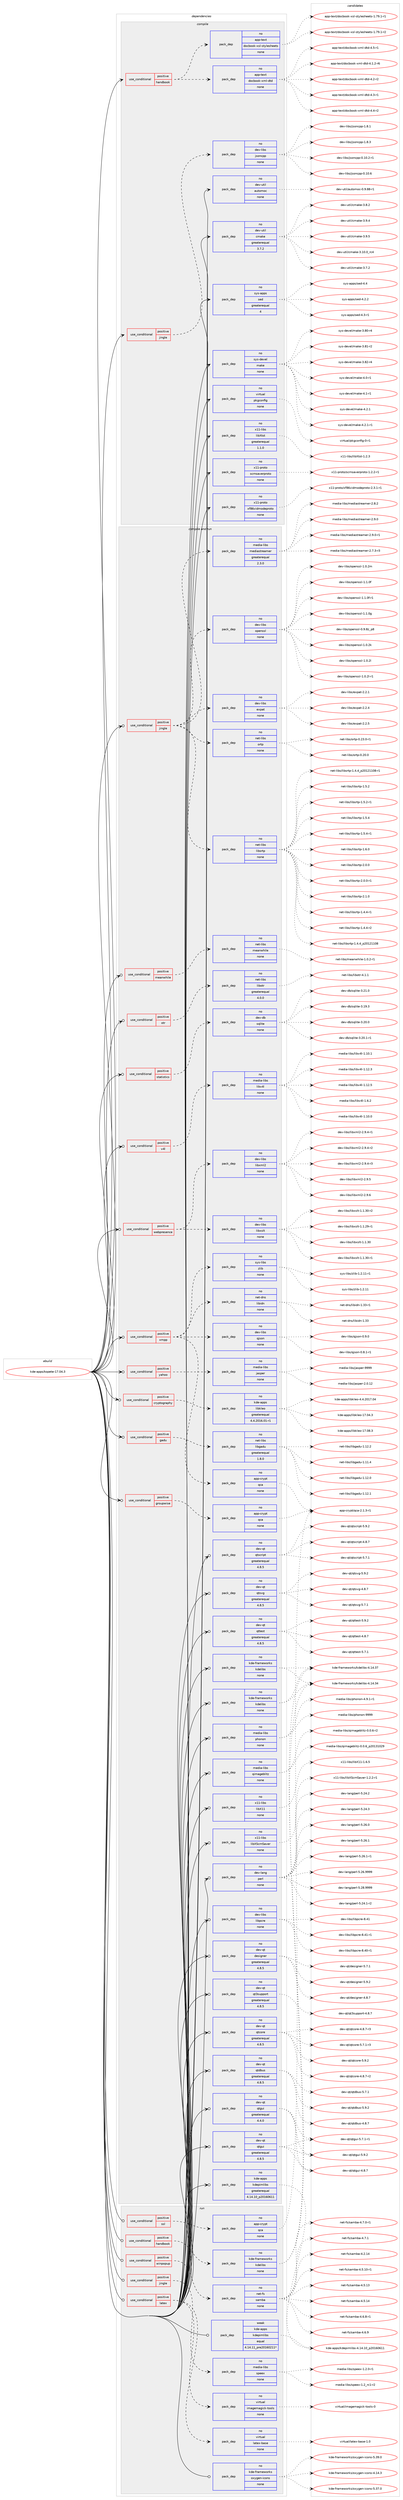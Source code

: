 digraph prolog {

# *************
# Graph options
# *************

newrank=true;
concentrate=true;
compound=true;
graph [rankdir=LR,fontname=Helvetica,fontsize=10,ranksep=1.5];#, ranksep=2.5, nodesep=0.2];
edge  [arrowhead=vee];
node  [fontname=Helvetica,fontsize=10];

# **********
# The ebuild
# **********

subgraph cluster_leftcol {
color=gray;
rank=same;
label=<<i>ebuild</i>>;
id [label="kde-apps/kopete-17.04.3", color=red, width=4, href="../kde-apps/kopete-17.04.3.svg"];
}

# ****************
# The dependencies
# ****************

subgraph cluster_midcol {
color=gray;
label=<<i>dependencies</i>>;
subgraph cluster_compile {
fillcolor="#eeeeee";
style=filled;
label=<<i>compile</i>>;
subgraph cond83022 {
dependency323341 [label=<<TABLE BORDER="0" CELLBORDER="1" CELLSPACING="0" CELLPADDING="4"><TR><TD ROWSPAN="3" CELLPADDING="10">use_conditional</TD></TR><TR><TD>positive</TD></TR><TR><TD>handbook</TD></TR></TABLE>>, shape=none, color=red];
subgraph pack235325 {
dependency323342 [label=<<TABLE BORDER="0" CELLBORDER="1" CELLSPACING="0" CELLPADDING="4" WIDTH="220"><TR><TD ROWSPAN="6" CELLPADDING="30">pack_dep</TD></TR><TR><TD WIDTH="110">no</TD></TR><TR><TD>app-text</TD></TR><TR><TD>docbook-xml-dtd</TD></TR><TR><TD>none</TD></TR><TR><TD></TD></TR></TABLE>>, shape=none, color=blue];
}
dependency323341:e -> dependency323342:w [weight=20,style="dashed",arrowhead="vee"];
subgraph pack235326 {
dependency323343 [label=<<TABLE BORDER="0" CELLBORDER="1" CELLSPACING="0" CELLPADDING="4" WIDTH="220"><TR><TD ROWSPAN="6" CELLPADDING="30">pack_dep</TD></TR><TR><TD WIDTH="110">no</TD></TR><TR><TD>app-text</TD></TR><TR><TD>docbook-xsl-stylesheets</TD></TR><TR><TD>none</TD></TR><TR><TD></TD></TR></TABLE>>, shape=none, color=blue];
}
dependency323341:e -> dependency323343:w [weight=20,style="dashed",arrowhead="vee"];
}
id:e -> dependency323341:w [weight=20,style="solid",arrowhead="vee"];
subgraph cond83023 {
dependency323344 [label=<<TABLE BORDER="0" CELLBORDER="1" CELLSPACING="0" CELLPADDING="4"><TR><TD ROWSPAN="3" CELLPADDING="10">use_conditional</TD></TR><TR><TD>positive</TD></TR><TR><TD>jingle</TD></TR></TABLE>>, shape=none, color=red];
subgraph pack235327 {
dependency323345 [label=<<TABLE BORDER="0" CELLBORDER="1" CELLSPACING="0" CELLPADDING="4" WIDTH="220"><TR><TD ROWSPAN="6" CELLPADDING="30">pack_dep</TD></TR><TR><TD WIDTH="110">no</TD></TR><TR><TD>dev-libs</TD></TR><TR><TD>jsoncpp</TD></TR><TR><TD>none</TD></TR><TR><TD></TD></TR></TABLE>>, shape=none, color=blue];
}
dependency323344:e -> dependency323345:w [weight=20,style="dashed",arrowhead="vee"];
}
id:e -> dependency323344:w [weight=20,style="solid",arrowhead="vee"];
subgraph pack235328 {
dependency323346 [label=<<TABLE BORDER="0" CELLBORDER="1" CELLSPACING="0" CELLPADDING="4" WIDTH="220"><TR><TD ROWSPAN="6" CELLPADDING="30">pack_dep</TD></TR><TR><TD WIDTH="110">no</TD></TR><TR><TD>dev-util</TD></TR><TR><TD>automoc</TD></TR><TR><TD>none</TD></TR><TR><TD></TD></TR></TABLE>>, shape=none, color=blue];
}
id:e -> dependency323346:w [weight=20,style="solid",arrowhead="vee"];
subgraph pack235329 {
dependency323347 [label=<<TABLE BORDER="0" CELLBORDER="1" CELLSPACING="0" CELLPADDING="4" WIDTH="220"><TR><TD ROWSPAN="6" CELLPADDING="30">pack_dep</TD></TR><TR><TD WIDTH="110">no</TD></TR><TR><TD>dev-util</TD></TR><TR><TD>cmake</TD></TR><TR><TD>greaterequal</TD></TR><TR><TD>3.7.2</TD></TR></TABLE>>, shape=none, color=blue];
}
id:e -> dependency323347:w [weight=20,style="solid",arrowhead="vee"];
subgraph pack235330 {
dependency323348 [label=<<TABLE BORDER="0" CELLBORDER="1" CELLSPACING="0" CELLPADDING="4" WIDTH="220"><TR><TD ROWSPAN="6" CELLPADDING="30">pack_dep</TD></TR><TR><TD WIDTH="110">no</TD></TR><TR><TD>sys-apps</TD></TR><TR><TD>sed</TD></TR><TR><TD>greaterequal</TD></TR><TR><TD>4</TD></TR></TABLE>>, shape=none, color=blue];
}
id:e -> dependency323348:w [weight=20,style="solid",arrowhead="vee"];
subgraph pack235331 {
dependency323349 [label=<<TABLE BORDER="0" CELLBORDER="1" CELLSPACING="0" CELLPADDING="4" WIDTH="220"><TR><TD ROWSPAN="6" CELLPADDING="30">pack_dep</TD></TR><TR><TD WIDTH="110">no</TD></TR><TR><TD>sys-devel</TD></TR><TR><TD>make</TD></TR><TR><TD>none</TD></TR><TR><TD></TD></TR></TABLE>>, shape=none, color=blue];
}
id:e -> dependency323349:w [weight=20,style="solid",arrowhead="vee"];
subgraph pack235332 {
dependency323350 [label=<<TABLE BORDER="0" CELLBORDER="1" CELLSPACING="0" CELLPADDING="4" WIDTH="220"><TR><TD ROWSPAN="6" CELLPADDING="30">pack_dep</TD></TR><TR><TD WIDTH="110">no</TD></TR><TR><TD>virtual</TD></TR><TR><TD>pkgconfig</TD></TR><TR><TD>none</TD></TR><TR><TD></TD></TR></TABLE>>, shape=none, color=blue];
}
id:e -> dependency323350:w [weight=20,style="solid",arrowhead="vee"];
subgraph pack235333 {
dependency323351 [label=<<TABLE BORDER="0" CELLBORDER="1" CELLSPACING="0" CELLPADDING="4" WIDTH="220"><TR><TD ROWSPAN="6" CELLPADDING="30">pack_dep</TD></TR><TR><TD WIDTH="110">no</TD></TR><TR><TD>x11-libs</TD></TR><TR><TD>libXtst</TD></TR><TR><TD>greaterequal</TD></TR><TR><TD>1.1.0</TD></TR></TABLE>>, shape=none, color=blue];
}
id:e -> dependency323351:w [weight=20,style="solid",arrowhead="vee"];
subgraph pack235334 {
dependency323352 [label=<<TABLE BORDER="0" CELLBORDER="1" CELLSPACING="0" CELLPADDING="4" WIDTH="220"><TR><TD ROWSPAN="6" CELLPADDING="30">pack_dep</TD></TR><TR><TD WIDTH="110">no</TD></TR><TR><TD>x11-proto</TD></TR><TR><TD>scrnsaverproto</TD></TR><TR><TD>none</TD></TR><TR><TD></TD></TR></TABLE>>, shape=none, color=blue];
}
id:e -> dependency323352:w [weight=20,style="solid",arrowhead="vee"];
subgraph pack235335 {
dependency323353 [label=<<TABLE BORDER="0" CELLBORDER="1" CELLSPACING="0" CELLPADDING="4" WIDTH="220"><TR><TD ROWSPAN="6" CELLPADDING="30">pack_dep</TD></TR><TR><TD WIDTH="110">no</TD></TR><TR><TD>x11-proto</TD></TR><TR><TD>xf86vidmodeproto</TD></TR><TR><TD>none</TD></TR><TR><TD></TD></TR></TABLE>>, shape=none, color=blue];
}
id:e -> dependency323353:w [weight=20,style="solid",arrowhead="vee"];
}
subgraph cluster_compileandrun {
fillcolor="#eeeeee";
style=filled;
label=<<i>compile and run</i>>;
subgraph cond83024 {
dependency323354 [label=<<TABLE BORDER="0" CELLBORDER="1" CELLSPACING="0" CELLPADDING="4"><TR><TD ROWSPAN="3" CELLPADDING="10">use_conditional</TD></TR><TR><TD>positive</TD></TR><TR><TD>cryptography</TD></TR></TABLE>>, shape=none, color=red];
subgraph pack235336 {
dependency323355 [label=<<TABLE BORDER="0" CELLBORDER="1" CELLSPACING="0" CELLPADDING="4" WIDTH="220"><TR><TD ROWSPAN="6" CELLPADDING="30">pack_dep</TD></TR><TR><TD WIDTH="110">no</TD></TR><TR><TD>kde-apps</TD></TR><TR><TD>libkleo</TD></TR><TR><TD>greaterequal</TD></TR><TR><TD>4.4.2016.01-r1</TD></TR></TABLE>>, shape=none, color=blue];
}
dependency323354:e -> dependency323355:w [weight=20,style="dashed",arrowhead="vee"];
}
id:e -> dependency323354:w [weight=20,style="solid",arrowhead="odotvee"];
subgraph cond83025 {
dependency323356 [label=<<TABLE BORDER="0" CELLBORDER="1" CELLSPACING="0" CELLPADDING="4"><TR><TD ROWSPAN="3" CELLPADDING="10">use_conditional</TD></TR><TR><TD>positive</TD></TR><TR><TD>gadu</TD></TR></TABLE>>, shape=none, color=red];
subgraph pack235337 {
dependency323357 [label=<<TABLE BORDER="0" CELLBORDER="1" CELLSPACING="0" CELLPADDING="4" WIDTH="220"><TR><TD ROWSPAN="6" CELLPADDING="30">pack_dep</TD></TR><TR><TD WIDTH="110">no</TD></TR><TR><TD>net-libs</TD></TR><TR><TD>libgadu</TD></TR><TR><TD>greaterequal</TD></TR><TR><TD>1.8.0</TD></TR></TABLE>>, shape=none, color=blue];
}
dependency323356:e -> dependency323357:w [weight=20,style="dashed",arrowhead="vee"];
}
id:e -> dependency323356:w [weight=20,style="solid",arrowhead="odotvee"];
subgraph cond83026 {
dependency323358 [label=<<TABLE BORDER="0" CELLBORDER="1" CELLSPACING="0" CELLPADDING="4"><TR><TD ROWSPAN="3" CELLPADDING="10">use_conditional</TD></TR><TR><TD>positive</TD></TR><TR><TD>groupwise</TD></TR></TABLE>>, shape=none, color=red];
subgraph pack235338 {
dependency323359 [label=<<TABLE BORDER="0" CELLBORDER="1" CELLSPACING="0" CELLPADDING="4" WIDTH="220"><TR><TD ROWSPAN="6" CELLPADDING="30">pack_dep</TD></TR><TR><TD WIDTH="110">no</TD></TR><TR><TD>app-crypt</TD></TR><TR><TD>qca</TD></TR><TR><TD>none</TD></TR><TR><TD></TD></TR></TABLE>>, shape=none, color=blue];
}
dependency323358:e -> dependency323359:w [weight=20,style="dashed",arrowhead="vee"];
}
id:e -> dependency323358:w [weight=20,style="solid",arrowhead="odotvee"];
subgraph cond83027 {
dependency323360 [label=<<TABLE BORDER="0" CELLBORDER="1" CELLSPACING="0" CELLPADDING="4"><TR><TD ROWSPAN="3" CELLPADDING="10">use_conditional</TD></TR><TR><TD>positive</TD></TR><TR><TD>jingle</TD></TR></TABLE>>, shape=none, color=red];
subgraph pack235339 {
dependency323361 [label=<<TABLE BORDER="0" CELLBORDER="1" CELLSPACING="0" CELLPADDING="4" WIDTH="220"><TR><TD ROWSPAN="6" CELLPADDING="30">pack_dep</TD></TR><TR><TD WIDTH="110">no</TD></TR><TR><TD>dev-libs</TD></TR><TR><TD>expat</TD></TR><TR><TD>none</TD></TR><TR><TD></TD></TR></TABLE>>, shape=none, color=blue];
}
dependency323360:e -> dependency323361:w [weight=20,style="dashed",arrowhead="vee"];
subgraph pack235340 {
dependency323362 [label=<<TABLE BORDER="0" CELLBORDER="1" CELLSPACING="0" CELLPADDING="4" WIDTH="220"><TR><TD ROWSPAN="6" CELLPADDING="30">pack_dep</TD></TR><TR><TD WIDTH="110">no</TD></TR><TR><TD>dev-libs</TD></TR><TR><TD>openssl</TD></TR><TR><TD>none</TD></TR><TR><TD></TD></TR></TABLE>>, shape=none, color=blue];
}
dependency323360:e -> dependency323362:w [weight=20,style="dashed",arrowhead="vee"];
subgraph pack235341 {
dependency323363 [label=<<TABLE BORDER="0" CELLBORDER="1" CELLSPACING="0" CELLPADDING="4" WIDTH="220"><TR><TD ROWSPAN="6" CELLPADDING="30">pack_dep</TD></TR><TR><TD WIDTH="110">no</TD></TR><TR><TD>media-libs</TD></TR><TR><TD>mediastreamer</TD></TR><TR><TD>greaterequal</TD></TR><TR><TD>2.3.0</TD></TR></TABLE>>, shape=none, color=blue];
}
dependency323360:e -> dependency323363:w [weight=20,style="dashed",arrowhead="vee"];
subgraph pack235342 {
dependency323364 [label=<<TABLE BORDER="0" CELLBORDER="1" CELLSPACING="0" CELLPADDING="4" WIDTH="220"><TR><TD ROWSPAN="6" CELLPADDING="30">pack_dep</TD></TR><TR><TD WIDTH="110">no</TD></TR><TR><TD>net-libs</TD></TR><TR><TD>libsrtp</TD></TR><TR><TD>none</TD></TR><TR><TD></TD></TR></TABLE>>, shape=none, color=blue];
}
dependency323360:e -> dependency323364:w [weight=20,style="dashed",arrowhead="vee"];
subgraph pack235343 {
dependency323365 [label=<<TABLE BORDER="0" CELLBORDER="1" CELLSPACING="0" CELLPADDING="4" WIDTH="220"><TR><TD ROWSPAN="6" CELLPADDING="30">pack_dep</TD></TR><TR><TD WIDTH="110">no</TD></TR><TR><TD>net-libs</TD></TR><TR><TD>ortp</TD></TR><TR><TD>none</TD></TR><TR><TD></TD></TR></TABLE>>, shape=none, color=blue];
}
dependency323360:e -> dependency323365:w [weight=20,style="dashed",arrowhead="vee"];
}
id:e -> dependency323360:w [weight=20,style="solid",arrowhead="odotvee"];
subgraph cond83028 {
dependency323366 [label=<<TABLE BORDER="0" CELLBORDER="1" CELLSPACING="0" CELLPADDING="4"><TR><TD ROWSPAN="3" CELLPADDING="10">use_conditional</TD></TR><TR><TD>positive</TD></TR><TR><TD>meanwhile</TD></TR></TABLE>>, shape=none, color=red];
subgraph pack235344 {
dependency323367 [label=<<TABLE BORDER="0" CELLBORDER="1" CELLSPACING="0" CELLPADDING="4" WIDTH="220"><TR><TD ROWSPAN="6" CELLPADDING="30">pack_dep</TD></TR><TR><TD WIDTH="110">no</TD></TR><TR><TD>net-libs</TD></TR><TR><TD>meanwhile</TD></TR><TR><TD>none</TD></TR><TR><TD></TD></TR></TABLE>>, shape=none, color=blue];
}
dependency323366:e -> dependency323367:w [weight=20,style="dashed",arrowhead="vee"];
}
id:e -> dependency323366:w [weight=20,style="solid",arrowhead="odotvee"];
subgraph cond83029 {
dependency323368 [label=<<TABLE BORDER="0" CELLBORDER="1" CELLSPACING="0" CELLPADDING="4"><TR><TD ROWSPAN="3" CELLPADDING="10">use_conditional</TD></TR><TR><TD>positive</TD></TR><TR><TD>otr</TD></TR></TABLE>>, shape=none, color=red];
subgraph pack235345 {
dependency323369 [label=<<TABLE BORDER="0" CELLBORDER="1" CELLSPACING="0" CELLPADDING="4" WIDTH="220"><TR><TD ROWSPAN="6" CELLPADDING="30">pack_dep</TD></TR><TR><TD WIDTH="110">no</TD></TR><TR><TD>net-libs</TD></TR><TR><TD>libotr</TD></TR><TR><TD>greaterequal</TD></TR><TR><TD>4.0.0</TD></TR></TABLE>>, shape=none, color=blue];
}
dependency323368:e -> dependency323369:w [weight=20,style="dashed",arrowhead="vee"];
}
id:e -> dependency323368:w [weight=20,style="solid",arrowhead="odotvee"];
subgraph cond83030 {
dependency323370 [label=<<TABLE BORDER="0" CELLBORDER="1" CELLSPACING="0" CELLPADDING="4"><TR><TD ROWSPAN="3" CELLPADDING="10">use_conditional</TD></TR><TR><TD>positive</TD></TR><TR><TD>statistics</TD></TR></TABLE>>, shape=none, color=red];
subgraph pack235346 {
dependency323371 [label=<<TABLE BORDER="0" CELLBORDER="1" CELLSPACING="0" CELLPADDING="4" WIDTH="220"><TR><TD ROWSPAN="6" CELLPADDING="30">pack_dep</TD></TR><TR><TD WIDTH="110">no</TD></TR><TR><TD>dev-db</TD></TR><TR><TD>sqlite</TD></TR><TR><TD>none</TD></TR><TR><TD></TD></TR></TABLE>>, shape=none, color=blue];
}
dependency323370:e -> dependency323371:w [weight=20,style="dashed",arrowhead="vee"];
}
id:e -> dependency323370:w [weight=20,style="solid",arrowhead="odotvee"];
subgraph cond83031 {
dependency323372 [label=<<TABLE BORDER="0" CELLBORDER="1" CELLSPACING="0" CELLPADDING="4"><TR><TD ROWSPAN="3" CELLPADDING="10">use_conditional</TD></TR><TR><TD>positive</TD></TR><TR><TD>v4l</TD></TR></TABLE>>, shape=none, color=red];
subgraph pack235347 {
dependency323373 [label=<<TABLE BORDER="0" CELLBORDER="1" CELLSPACING="0" CELLPADDING="4" WIDTH="220"><TR><TD ROWSPAN="6" CELLPADDING="30">pack_dep</TD></TR><TR><TD WIDTH="110">no</TD></TR><TR><TD>media-libs</TD></TR><TR><TD>libv4l</TD></TR><TR><TD>none</TD></TR><TR><TD></TD></TR></TABLE>>, shape=none, color=blue];
}
dependency323372:e -> dependency323373:w [weight=20,style="dashed",arrowhead="vee"];
}
id:e -> dependency323372:w [weight=20,style="solid",arrowhead="odotvee"];
subgraph cond83032 {
dependency323374 [label=<<TABLE BORDER="0" CELLBORDER="1" CELLSPACING="0" CELLPADDING="4"><TR><TD ROWSPAN="3" CELLPADDING="10">use_conditional</TD></TR><TR><TD>positive</TD></TR><TR><TD>webpresence</TD></TR></TABLE>>, shape=none, color=red];
subgraph pack235348 {
dependency323375 [label=<<TABLE BORDER="0" CELLBORDER="1" CELLSPACING="0" CELLPADDING="4" WIDTH="220"><TR><TD ROWSPAN="6" CELLPADDING="30">pack_dep</TD></TR><TR><TD WIDTH="110">no</TD></TR><TR><TD>dev-libs</TD></TR><TR><TD>libxml2</TD></TR><TR><TD>none</TD></TR><TR><TD></TD></TR></TABLE>>, shape=none, color=blue];
}
dependency323374:e -> dependency323375:w [weight=20,style="dashed",arrowhead="vee"];
subgraph pack235349 {
dependency323376 [label=<<TABLE BORDER="0" CELLBORDER="1" CELLSPACING="0" CELLPADDING="4" WIDTH="220"><TR><TD ROWSPAN="6" CELLPADDING="30">pack_dep</TD></TR><TR><TD WIDTH="110">no</TD></TR><TR><TD>dev-libs</TD></TR><TR><TD>libxslt</TD></TR><TR><TD>none</TD></TR><TR><TD></TD></TR></TABLE>>, shape=none, color=blue];
}
dependency323374:e -> dependency323376:w [weight=20,style="dashed",arrowhead="vee"];
}
id:e -> dependency323374:w [weight=20,style="solid",arrowhead="odotvee"];
subgraph cond83033 {
dependency323377 [label=<<TABLE BORDER="0" CELLBORDER="1" CELLSPACING="0" CELLPADDING="4"><TR><TD ROWSPAN="3" CELLPADDING="10">use_conditional</TD></TR><TR><TD>positive</TD></TR><TR><TD>xmpp</TD></TR></TABLE>>, shape=none, color=red];
subgraph pack235350 {
dependency323378 [label=<<TABLE BORDER="0" CELLBORDER="1" CELLSPACING="0" CELLPADDING="4" WIDTH="220"><TR><TD ROWSPAN="6" CELLPADDING="30">pack_dep</TD></TR><TR><TD WIDTH="110">no</TD></TR><TR><TD>app-crypt</TD></TR><TR><TD>qca</TD></TR><TR><TD>none</TD></TR><TR><TD></TD></TR></TABLE>>, shape=none, color=blue];
}
dependency323377:e -> dependency323378:w [weight=20,style="dashed",arrowhead="vee"];
subgraph pack235351 {
dependency323379 [label=<<TABLE BORDER="0" CELLBORDER="1" CELLSPACING="0" CELLPADDING="4" WIDTH="220"><TR><TD ROWSPAN="6" CELLPADDING="30">pack_dep</TD></TR><TR><TD WIDTH="110">no</TD></TR><TR><TD>dev-libs</TD></TR><TR><TD>qjson</TD></TR><TR><TD>none</TD></TR><TR><TD></TD></TR></TABLE>>, shape=none, color=blue];
}
dependency323377:e -> dependency323379:w [weight=20,style="dashed",arrowhead="vee"];
subgraph pack235352 {
dependency323380 [label=<<TABLE BORDER="0" CELLBORDER="1" CELLSPACING="0" CELLPADDING="4" WIDTH="220"><TR><TD ROWSPAN="6" CELLPADDING="30">pack_dep</TD></TR><TR><TD WIDTH="110">no</TD></TR><TR><TD>net-dns</TD></TR><TR><TD>libidn</TD></TR><TR><TD>none</TD></TR><TR><TD></TD></TR></TABLE>>, shape=none, color=blue];
}
dependency323377:e -> dependency323380:w [weight=20,style="dashed",arrowhead="vee"];
subgraph pack235353 {
dependency323381 [label=<<TABLE BORDER="0" CELLBORDER="1" CELLSPACING="0" CELLPADDING="4" WIDTH="220"><TR><TD ROWSPAN="6" CELLPADDING="30">pack_dep</TD></TR><TR><TD WIDTH="110">no</TD></TR><TR><TD>sys-libs</TD></TR><TR><TD>zlib</TD></TR><TR><TD>none</TD></TR><TR><TD></TD></TR></TABLE>>, shape=none, color=blue];
}
dependency323377:e -> dependency323381:w [weight=20,style="dashed",arrowhead="vee"];
}
id:e -> dependency323377:w [weight=20,style="solid",arrowhead="odotvee"];
subgraph cond83034 {
dependency323382 [label=<<TABLE BORDER="0" CELLBORDER="1" CELLSPACING="0" CELLPADDING="4"><TR><TD ROWSPAN="3" CELLPADDING="10">use_conditional</TD></TR><TR><TD>positive</TD></TR><TR><TD>yahoo</TD></TR></TABLE>>, shape=none, color=red];
subgraph pack235354 {
dependency323383 [label=<<TABLE BORDER="0" CELLBORDER="1" CELLSPACING="0" CELLPADDING="4" WIDTH="220"><TR><TD ROWSPAN="6" CELLPADDING="30">pack_dep</TD></TR><TR><TD WIDTH="110">no</TD></TR><TR><TD>media-libs</TD></TR><TR><TD>jasper</TD></TR><TR><TD>none</TD></TR><TR><TD></TD></TR></TABLE>>, shape=none, color=blue];
}
dependency323382:e -> dependency323383:w [weight=20,style="dashed",arrowhead="vee"];
}
id:e -> dependency323382:w [weight=20,style="solid",arrowhead="odotvee"];
subgraph pack235355 {
dependency323384 [label=<<TABLE BORDER="0" CELLBORDER="1" CELLSPACING="0" CELLPADDING="4" WIDTH="220"><TR><TD ROWSPAN="6" CELLPADDING="30">pack_dep</TD></TR><TR><TD WIDTH="110">no</TD></TR><TR><TD>dev-lang</TD></TR><TR><TD>perl</TD></TR><TR><TD>none</TD></TR><TR><TD></TD></TR></TABLE>>, shape=none, color=blue];
}
id:e -> dependency323384:w [weight=20,style="solid",arrowhead="odotvee"];
subgraph pack235356 {
dependency323385 [label=<<TABLE BORDER="0" CELLBORDER="1" CELLSPACING="0" CELLPADDING="4" WIDTH="220"><TR><TD ROWSPAN="6" CELLPADDING="30">pack_dep</TD></TR><TR><TD WIDTH="110">no</TD></TR><TR><TD>dev-libs</TD></TR><TR><TD>libpcre</TD></TR><TR><TD>none</TD></TR><TR><TD></TD></TR></TABLE>>, shape=none, color=blue];
}
id:e -> dependency323385:w [weight=20,style="solid",arrowhead="odotvee"];
subgraph pack235357 {
dependency323386 [label=<<TABLE BORDER="0" CELLBORDER="1" CELLSPACING="0" CELLPADDING="4" WIDTH="220"><TR><TD ROWSPAN="6" CELLPADDING="30">pack_dep</TD></TR><TR><TD WIDTH="110">no</TD></TR><TR><TD>dev-qt</TD></TR><TR><TD>designer</TD></TR><TR><TD>greaterequal</TD></TR><TR><TD>4.8.5</TD></TR></TABLE>>, shape=none, color=blue];
}
id:e -> dependency323386:w [weight=20,style="solid",arrowhead="odotvee"];
subgraph pack235358 {
dependency323387 [label=<<TABLE BORDER="0" CELLBORDER="1" CELLSPACING="0" CELLPADDING="4" WIDTH="220"><TR><TD ROWSPAN="6" CELLPADDING="30">pack_dep</TD></TR><TR><TD WIDTH="110">no</TD></TR><TR><TD>dev-qt</TD></TR><TR><TD>qt3support</TD></TR><TR><TD>greaterequal</TD></TR><TR><TD>4.8.5</TD></TR></TABLE>>, shape=none, color=blue];
}
id:e -> dependency323387:w [weight=20,style="solid",arrowhead="odotvee"];
subgraph pack235359 {
dependency323388 [label=<<TABLE BORDER="0" CELLBORDER="1" CELLSPACING="0" CELLPADDING="4" WIDTH="220"><TR><TD ROWSPAN="6" CELLPADDING="30">pack_dep</TD></TR><TR><TD WIDTH="110">no</TD></TR><TR><TD>dev-qt</TD></TR><TR><TD>qtcore</TD></TR><TR><TD>greaterequal</TD></TR><TR><TD>4.8.5</TD></TR></TABLE>>, shape=none, color=blue];
}
id:e -> dependency323388:w [weight=20,style="solid",arrowhead="odotvee"];
subgraph pack235360 {
dependency323389 [label=<<TABLE BORDER="0" CELLBORDER="1" CELLSPACING="0" CELLPADDING="4" WIDTH="220"><TR><TD ROWSPAN="6" CELLPADDING="30">pack_dep</TD></TR><TR><TD WIDTH="110">no</TD></TR><TR><TD>dev-qt</TD></TR><TR><TD>qtdbus</TD></TR><TR><TD>greaterequal</TD></TR><TR><TD>4.8.5</TD></TR></TABLE>>, shape=none, color=blue];
}
id:e -> dependency323389:w [weight=20,style="solid",arrowhead="odotvee"];
subgraph pack235361 {
dependency323390 [label=<<TABLE BORDER="0" CELLBORDER="1" CELLSPACING="0" CELLPADDING="4" WIDTH="220"><TR><TD ROWSPAN="6" CELLPADDING="30">pack_dep</TD></TR><TR><TD WIDTH="110">no</TD></TR><TR><TD>dev-qt</TD></TR><TR><TD>qtgui</TD></TR><TR><TD>greaterequal</TD></TR><TR><TD>4.4.0</TD></TR></TABLE>>, shape=none, color=blue];
}
id:e -> dependency323390:w [weight=20,style="solid",arrowhead="odotvee"];
subgraph pack235362 {
dependency323391 [label=<<TABLE BORDER="0" CELLBORDER="1" CELLSPACING="0" CELLPADDING="4" WIDTH="220"><TR><TD ROWSPAN="6" CELLPADDING="30">pack_dep</TD></TR><TR><TD WIDTH="110">no</TD></TR><TR><TD>dev-qt</TD></TR><TR><TD>qtgui</TD></TR><TR><TD>greaterequal</TD></TR><TR><TD>4.8.5</TD></TR></TABLE>>, shape=none, color=blue];
}
id:e -> dependency323391:w [weight=20,style="solid",arrowhead="odotvee"];
subgraph pack235363 {
dependency323392 [label=<<TABLE BORDER="0" CELLBORDER="1" CELLSPACING="0" CELLPADDING="4" WIDTH="220"><TR><TD ROWSPAN="6" CELLPADDING="30">pack_dep</TD></TR><TR><TD WIDTH="110">no</TD></TR><TR><TD>dev-qt</TD></TR><TR><TD>qtscript</TD></TR><TR><TD>greaterequal</TD></TR><TR><TD>4.8.5</TD></TR></TABLE>>, shape=none, color=blue];
}
id:e -> dependency323392:w [weight=20,style="solid",arrowhead="odotvee"];
subgraph pack235364 {
dependency323393 [label=<<TABLE BORDER="0" CELLBORDER="1" CELLSPACING="0" CELLPADDING="4" WIDTH="220"><TR><TD ROWSPAN="6" CELLPADDING="30">pack_dep</TD></TR><TR><TD WIDTH="110">no</TD></TR><TR><TD>dev-qt</TD></TR><TR><TD>qtsvg</TD></TR><TR><TD>greaterequal</TD></TR><TR><TD>4.8.5</TD></TR></TABLE>>, shape=none, color=blue];
}
id:e -> dependency323393:w [weight=20,style="solid",arrowhead="odotvee"];
subgraph pack235365 {
dependency323394 [label=<<TABLE BORDER="0" CELLBORDER="1" CELLSPACING="0" CELLPADDING="4" WIDTH="220"><TR><TD ROWSPAN="6" CELLPADDING="30">pack_dep</TD></TR><TR><TD WIDTH="110">no</TD></TR><TR><TD>dev-qt</TD></TR><TR><TD>qttest</TD></TR><TR><TD>greaterequal</TD></TR><TR><TD>4.8.5</TD></TR></TABLE>>, shape=none, color=blue];
}
id:e -> dependency323394:w [weight=20,style="solid",arrowhead="odotvee"];
subgraph pack235366 {
dependency323395 [label=<<TABLE BORDER="0" CELLBORDER="1" CELLSPACING="0" CELLPADDING="4" WIDTH="220"><TR><TD ROWSPAN="6" CELLPADDING="30">pack_dep</TD></TR><TR><TD WIDTH="110">no</TD></TR><TR><TD>kde-apps</TD></TR><TR><TD>kdepimlibs</TD></TR><TR><TD>greaterequal</TD></TR><TR><TD>4.14.10_p20160611</TD></TR></TABLE>>, shape=none, color=blue];
}
id:e -> dependency323395:w [weight=20,style="solid",arrowhead="odotvee"];
subgraph pack235367 {
dependency323396 [label=<<TABLE BORDER="0" CELLBORDER="1" CELLSPACING="0" CELLPADDING="4" WIDTH="220"><TR><TD ROWSPAN="6" CELLPADDING="30">pack_dep</TD></TR><TR><TD WIDTH="110">no</TD></TR><TR><TD>kde-frameworks</TD></TR><TR><TD>kdelibs</TD></TR><TR><TD>none</TD></TR><TR><TD></TD></TR></TABLE>>, shape=none, color=blue];
}
id:e -> dependency323396:w [weight=20,style="solid",arrowhead="odotvee"];
subgraph pack235368 {
dependency323397 [label=<<TABLE BORDER="0" CELLBORDER="1" CELLSPACING="0" CELLPADDING="4" WIDTH="220"><TR><TD ROWSPAN="6" CELLPADDING="30">pack_dep</TD></TR><TR><TD WIDTH="110">no</TD></TR><TR><TD>kde-frameworks</TD></TR><TR><TD>kdelibs</TD></TR><TR><TD>none</TD></TR><TR><TD></TD></TR></TABLE>>, shape=none, color=blue];
}
id:e -> dependency323397:w [weight=20,style="solid",arrowhead="odotvee"];
subgraph pack235369 {
dependency323398 [label=<<TABLE BORDER="0" CELLBORDER="1" CELLSPACING="0" CELLPADDING="4" WIDTH="220"><TR><TD ROWSPAN="6" CELLPADDING="30">pack_dep</TD></TR><TR><TD WIDTH="110">no</TD></TR><TR><TD>media-libs</TD></TR><TR><TD>phonon</TD></TR><TR><TD>none</TD></TR><TR><TD></TD></TR></TABLE>>, shape=none, color=blue];
}
id:e -> dependency323398:w [weight=20,style="solid",arrowhead="odotvee"];
subgraph pack235370 {
dependency323399 [label=<<TABLE BORDER="0" CELLBORDER="1" CELLSPACING="0" CELLPADDING="4" WIDTH="220"><TR><TD ROWSPAN="6" CELLPADDING="30">pack_dep</TD></TR><TR><TD WIDTH="110">no</TD></TR><TR><TD>media-libs</TD></TR><TR><TD>qimageblitz</TD></TR><TR><TD>none</TD></TR><TR><TD></TD></TR></TABLE>>, shape=none, color=blue];
}
id:e -> dependency323399:w [weight=20,style="solid",arrowhead="odotvee"];
subgraph pack235371 {
dependency323400 [label=<<TABLE BORDER="0" CELLBORDER="1" CELLSPACING="0" CELLPADDING="4" WIDTH="220"><TR><TD ROWSPAN="6" CELLPADDING="30">pack_dep</TD></TR><TR><TD WIDTH="110">no</TD></TR><TR><TD>x11-libs</TD></TR><TR><TD>libX11</TD></TR><TR><TD>none</TD></TR><TR><TD></TD></TR></TABLE>>, shape=none, color=blue];
}
id:e -> dependency323400:w [weight=20,style="solid",arrowhead="odotvee"];
subgraph pack235372 {
dependency323401 [label=<<TABLE BORDER="0" CELLBORDER="1" CELLSPACING="0" CELLPADDING="4" WIDTH="220"><TR><TD ROWSPAN="6" CELLPADDING="30">pack_dep</TD></TR><TR><TD WIDTH="110">no</TD></TR><TR><TD>x11-libs</TD></TR><TR><TD>libXScrnSaver</TD></TR><TR><TD>none</TD></TR><TR><TD></TD></TR></TABLE>>, shape=none, color=blue];
}
id:e -> dependency323401:w [weight=20,style="solid",arrowhead="odotvee"];
}
subgraph cluster_run {
fillcolor="#eeeeee";
style=filled;
label=<<i>run</i>>;
subgraph cond83035 {
dependency323402 [label=<<TABLE BORDER="0" CELLBORDER="1" CELLSPACING="0" CELLPADDING="4"><TR><TD ROWSPAN="3" CELLPADDING="10">use_conditional</TD></TR><TR><TD>positive</TD></TR><TR><TD>handbook</TD></TR></TABLE>>, shape=none, color=red];
subgraph pack235373 {
dependency323403 [label=<<TABLE BORDER="0" CELLBORDER="1" CELLSPACING="0" CELLPADDING="4" WIDTH="220"><TR><TD ROWSPAN="6" CELLPADDING="30">pack_dep</TD></TR><TR><TD WIDTH="110">no</TD></TR><TR><TD>kde-frameworks</TD></TR><TR><TD>kdelibs</TD></TR><TR><TD>none</TD></TR><TR><TD></TD></TR></TABLE>>, shape=none, color=blue];
}
dependency323402:e -> dependency323403:w [weight=20,style="dashed",arrowhead="vee"];
}
id:e -> dependency323402:w [weight=20,style="solid",arrowhead="odot"];
subgraph cond83036 {
dependency323404 [label=<<TABLE BORDER="0" CELLBORDER="1" CELLSPACING="0" CELLPADDING="4"><TR><TD ROWSPAN="3" CELLPADDING="10">use_conditional</TD></TR><TR><TD>positive</TD></TR><TR><TD>jingle</TD></TR></TABLE>>, shape=none, color=red];
subgraph pack235374 {
dependency323405 [label=<<TABLE BORDER="0" CELLBORDER="1" CELLSPACING="0" CELLPADDING="4" WIDTH="220"><TR><TD ROWSPAN="6" CELLPADDING="30">pack_dep</TD></TR><TR><TD WIDTH="110">no</TD></TR><TR><TD>media-libs</TD></TR><TR><TD>speex</TD></TR><TR><TD>none</TD></TR><TR><TD></TD></TR></TABLE>>, shape=none, color=blue];
}
dependency323404:e -> dependency323405:w [weight=20,style="dashed",arrowhead="vee"];
}
id:e -> dependency323404:w [weight=20,style="solid",arrowhead="odot"];
subgraph cond83037 {
dependency323406 [label=<<TABLE BORDER="0" CELLBORDER="1" CELLSPACING="0" CELLPADDING="4"><TR><TD ROWSPAN="3" CELLPADDING="10">use_conditional</TD></TR><TR><TD>positive</TD></TR><TR><TD>latex</TD></TR></TABLE>>, shape=none, color=red];
subgraph pack235375 {
dependency323407 [label=<<TABLE BORDER="0" CELLBORDER="1" CELLSPACING="0" CELLPADDING="4" WIDTH="220"><TR><TD ROWSPAN="6" CELLPADDING="30">pack_dep</TD></TR><TR><TD WIDTH="110">no</TD></TR><TR><TD>virtual</TD></TR><TR><TD>imagemagick-tools</TD></TR><TR><TD>none</TD></TR><TR><TD></TD></TR></TABLE>>, shape=none, color=blue];
}
dependency323406:e -> dependency323407:w [weight=20,style="dashed",arrowhead="vee"];
subgraph pack235376 {
dependency323408 [label=<<TABLE BORDER="0" CELLBORDER="1" CELLSPACING="0" CELLPADDING="4" WIDTH="220"><TR><TD ROWSPAN="6" CELLPADDING="30">pack_dep</TD></TR><TR><TD WIDTH="110">no</TD></TR><TR><TD>virtual</TD></TR><TR><TD>latex-base</TD></TR><TR><TD>none</TD></TR><TR><TD></TD></TR></TABLE>>, shape=none, color=blue];
}
dependency323406:e -> dependency323408:w [weight=20,style="dashed",arrowhead="vee"];
}
id:e -> dependency323406:w [weight=20,style="solid",arrowhead="odot"];
subgraph cond83038 {
dependency323409 [label=<<TABLE BORDER="0" CELLBORDER="1" CELLSPACING="0" CELLPADDING="4"><TR><TD ROWSPAN="3" CELLPADDING="10">use_conditional</TD></TR><TR><TD>positive</TD></TR><TR><TD>ssl</TD></TR></TABLE>>, shape=none, color=red];
subgraph pack235377 {
dependency323410 [label=<<TABLE BORDER="0" CELLBORDER="1" CELLSPACING="0" CELLPADDING="4" WIDTH="220"><TR><TD ROWSPAN="6" CELLPADDING="30">pack_dep</TD></TR><TR><TD WIDTH="110">no</TD></TR><TR><TD>app-crypt</TD></TR><TR><TD>qca</TD></TR><TR><TD>none</TD></TR><TR><TD></TD></TR></TABLE>>, shape=none, color=blue];
}
dependency323409:e -> dependency323410:w [weight=20,style="dashed",arrowhead="vee"];
}
id:e -> dependency323409:w [weight=20,style="solid",arrowhead="odot"];
subgraph cond83039 {
dependency323411 [label=<<TABLE BORDER="0" CELLBORDER="1" CELLSPACING="0" CELLPADDING="4"><TR><TD ROWSPAN="3" CELLPADDING="10">use_conditional</TD></TR><TR><TD>positive</TD></TR><TR><TD>winpopup</TD></TR></TABLE>>, shape=none, color=red];
subgraph pack235378 {
dependency323412 [label=<<TABLE BORDER="0" CELLBORDER="1" CELLSPACING="0" CELLPADDING="4" WIDTH="220"><TR><TD ROWSPAN="6" CELLPADDING="30">pack_dep</TD></TR><TR><TD WIDTH="110">no</TD></TR><TR><TD>net-fs</TD></TR><TR><TD>samba</TD></TR><TR><TD>none</TD></TR><TR><TD></TD></TR></TABLE>>, shape=none, color=blue];
}
dependency323411:e -> dependency323412:w [weight=20,style="dashed",arrowhead="vee"];
}
id:e -> dependency323411:w [weight=20,style="solid",arrowhead="odot"];
subgraph pack235379 {
dependency323413 [label=<<TABLE BORDER="0" CELLBORDER="1" CELLSPACING="0" CELLPADDING="4" WIDTH="220"><TR><TD ROWSPAN="6" CELLPADDING="30">pack_dep</TD></TR><TR><TD WIDTH="110">no</TD></TR><TR><TD>kde-frameworks</TD></TR><TR><TD>oxygen-icons</TD></TR><TR><TD>none</TD></TR><TR><TD></TD></TR></TABLE>>, shape=none, color=blue];
}
id:e -> dependency323413:w [weight=20,style="solid",arrowhead="odot"];
subgraph pack235380 {
dependency323414 [label=<<TABLE BORDER="0" CELLBORDER="1" CELLSPACING="0" CELLPADDING="4" WIDTH="220"><TR><TD ROWSPAN="6" CELLPADDING="30">pack_dep</TD></TR><TR><TD WIDTH="110">weak</TD></TR><TR><TD>kde-apps</TD></TR><TR><TD>kdepimlibs</TD></TR><TR><TD>equal</TD></TR><TR><TD>4.14.11_pre20160211*</TD></TR></TABLE>>, shape=none, color=blue];
}
id:e -> dependency323414:w [weight=20,style="solid",arrowhead="odot"];
}
}

# **************
# The candidates
# **************

subgraph cluster_choices {
rank=same;
color=gray;
label=<<i>candidates</i>>;

subgraph choice235325 {
color=black;
nodesep=1;
choice971121124511610112011647100111999811111110745120109108451001161004552464946504511454 [label="app-text/docbook-xml-dtd-4.1.2-r6", color=red, width=4,href="../app-text/docbook-xml-dtd-4.1.2-r6.svg"];
choice97112112451161011201164710011199981111111074512010910845100116100455246504511450 [label="app-text/docbook-xml-dtd-4.2-r2", color=red, width=4,href="../app-text/docbook-xml-dtd-4.2-r2.svg"];
choice97112112451161011201164710011199981111111074512010910845100116100455246514511449 [label="app-text/docbook-xml-dtd-4.3-r1", color=red, width=4,href="../app-text/docbook-xml-dtd-4.3-r1.svg"];
choice97112112451161011201164710011199981111111074512010910845100116100455246524511450 [label="app-text/docbook-xml-dtd-4.4-r2", color=red, width=4,href="../app-text/docbook-xml-dtd-4.4-r2.svg"];
choice97112112451161011201164710011199981111111074512010910845100116100455246534511449 [label="app-text/docbook-xml-dtd-4.5-r1", color=red, width=4,href="../app-text/docbook-xml-dtd-4.5-r1.svg"];
dependency323342:e -> choice971121124511610112011647100111999811111110745120109108451001161004552464946504511454:w [style=dotted,weight="100"];
dependency323342:e -> choice97112112451161011201164710011199981111111074512010910845100116100455246504511450:w [style=dotted,weight="100"];
dependency323342:e -> choice97112112451161011201164710011199981111111074512010910845100116100455246514511449:w [style=dotted,weight="100"];
dependency323342:e -> choice97112112451161011201164710011199981111111074512010910845100116100455246524511450:w [style=dotted,weight="100"];
dependency323342:e -> choice97112112451161011201164710011199981111111074512010910845100116100455246534511449:w [style=dotted,weight="100"];
}
subgraph choice235326 {
color=black;
nodesep=1;
choice97112112451161011201164710011199981111111074512011510845115116121108101115104101101116115454946555746494511449 [label="app-text/docbook-xsl-stylesheets-1.79.1-r1", color=red, width=4,href="../app-text/docbook-xsl-stylesheets-1.79.1-r1.svg"];
choice97112112451161011201164710011199981111111074512011510845115116121108101115104101101116115454946555746494511450 [label="app-text/docbook-xsl-stylesheets-1.79.1-r2", color=red, width=4,href="../app-text/docbook-xsl-stylesheets-1.79.1-r2.svg"];
dependency323343:e -> choice97112112451161011201164710011199981111111074512011510845115116121108101115104101101116115454946555746494511449:w [style=dotted,weight="100"];
dependency323343:e -> choice97112112451161011201164710011199981111111074512011510845115116121108101115104101101116115454946555746494511450:w [style=dotted,weight="100"];
}
subgraph choice235327 {
color=black;
nodesep=1;
choice10010111845108105981154710611511111099112112454846494846504511449 [label="dev-libs/jsoncpp-0.10.2-r1", color=red, width=4,href="../dev-libs/jsoncpp-0.10.2-r1.svg"];
choice1001011184510810598115471061151111109911211245484649484654 [label="dev-libs/jsoncpp-0.10.6", color=red, width=4,href="../dev-libs/jsoncpp-0.10.6.svg"];
choice10010111845108105981154710611511111099112112454946564649 [label="dev-libs/jsoncpp-1.8.1", color=red, width=4,href="../dev-libs/jsoncpp-1.8.1.svg"];
choice10010111845108105981154710611511111099112112454946564651 [label="dev-libs/jsoncpp-1.8.3", color=red, width=4,href="../dev-libs/jsoncpp-1.8.3.svg"];
dependency323345:e -> choice10010111845108105981154710611511111099112112454846494846504511449:w [style=dotted,weight="100"];
dependency323345:e -> choice1001011184510810598115471061151111109911211245484649484654:w [style=dotted,weight="100"];
dependency323345:e -> choice10010111845108105981154710611511111099112112454946564649:w [style=dotted,weight="100"];
dependency323345:e -> choice10010111845108105981154710611511111099112112454946564651:w [style=dotted,weight="100"];
}
subgraph choice235328 {
color=black;
nodesep=1;
choice10010111845117116105108479711711611110911199454846574656564511449 [label="dev-util/automoc-0.9.88-r1", color=red, width=4,href="../dev-util/automoc-0.9.88-r1.svg"];
dependency323346:e -> choice10010111845117116105108479711711611110911199454846574656564511449:w [style=dotted,weight="100"];
}
subgraph choice235329 {
color=black;
nodesep=1;
choice1001011184511711610510847991099710710145514649484648951149952 [label="dev-util/cmake-3.10.0_rc4", color=red, width=4,href="../dev-util/cmake-3.10.0_rc4.svg"];
choice10010111845117116105108479910997107101455146554650 [label="dev-util/cmake-3.7.2", color=red, width=4,href="../dev-util/cmake-3.7.2.svg"];
choice10010111845117116105108479910997107101455146564650 [label="dev-util/cmake-3.8.2", color=red, width=4,href="../dev-util/cmake-3.8.2.svg"];
choice10010111845117116105108479910997107101455146574652 [label="dev-util/cmake-3.9.4", color=red, width=4,href="../dev-util/cmake-3.9.4.svg"];
choice10010111845117116105108479910997107101455146574653 [label="dev-util/cmake-3.9.5", color=red, width=4,href="../dev-util/cmake-3.9.5.svg"];
dependency323347:e -> choice1001011184511711610510847991099710710145514649484648951149952:w [style=dotted,weight="100"];
dependency323347:e -> choice10010111845117116105108479910997107101455146554650:w [style=dotted,weight="100"];
dependency323347:e -> choice10010111845117116105108479910997107101455146564650:w [style=dotted,weight="100"];
dependency323347:e -> choice10010111845117116105108479910997107101455146574652:w [style=dotted,weight="100"];
dependency323347:e -> choice10010111845117116105108479910997107101455146574653:w [style=dotted,weight="100"];
}
subgraph choice235330 {
color=black;
nodesep=1;
choice115121115459711211211547115101100455246504650 [label="sys-apps/sed-4.2.2", color=red, width=4,href="../sys-apps/sed-4.2.2.svg"];
choice115121115459711211211547115101100455246514511449 [label="sys-apps/sed-4.3-r1", color=red, width=4,href="../sys-apps/sed-4.3-r1.svg"];
choice11512111545971121121154711510110045524652 [label="sys-apps/sed-4.4", color=red, width=4,href="../sys-apps/sed-4.4.svg"];
dependency323348:e -> choice115121115459711211211547115101100455246504650:w [style=dotted,weight="100"];
dependency323348:e -> choice115121115459711211211547115101100455246514511449:w [style=dotted,weight="100"];
dependency323348:e -> choice11512111545971121121154711510110045524652:w [style=dotted,weight="100"];
}
subgraph choice235331 {
color=black;
nodesep=1;
choice11512111545100101118101108471099710710145514656484511452 [label="sys-devel/make-3.80-r4", color=red, width=4,href="../sys-devel/make-3.80-r4.svg"];
choice11512111545100101118101108471099710710145514656494511450 [label="sys-devel/make-3.81-r2", color=red, width=4,href="../sys-devel/make-3.81-r2.svg"];
choice11512111545100101118101108471099710710145514656504511452 [label="sys-devel/make-3.82-r4", color=red, width=4,href="../sys-devel/make-3.82-r4.svg"];
choice115121115451001011181011084710997107101455246484511449 [label="sys-devel/make-4.0-r1", color=red, width=4,href="../sys-devel/make-4.0-r1.svg"];
choice115121115451001011181011084710997107101455246494511449 [label="sys-devel/make-4.1-r1", color=red, width=4,href="../sys-devel/make-4.1-r1.svg"];
choice115121115451001011181011084710997107101455246504649 [label="sys-devel/make-4.2.1", color=red, width=4,href="../sys-devel/make-4.2.1.svg"];
choice1151211154510010111810110847109971071014552465046494511449 [label="sys-devel/make-4.2.1-r1", color=red, width=4,href="../sys-devel/make-4.2.1-r1.svg"];
dependency323349:e -> choice11512111545100101118101108471099710710145514656484511452:w [style=dotted,weight="100"];
dependency323349:e -> choice11512111545100101118101108471099710710145514656494511450:w [style=dotted,weight="100"];
dependency323349:e -> choice11512111545100101118101108471099710710145514656504511452:w [style=dotted,weight="100"];
dependency323349:e -> choice115121115451001011181011084710997107101455246484511449:w [style=dotted,weight="100"];
dependency323349:e -> choice115121115451001011181011084710997107101455246494511449:w [style=dotted,weight="100"];
dependency323349:e -> choice115121115451001011181011084710997107101455246504649:w [style=dotted,weight="100"];
dependency323349:e -> choice1151211154510010111810110847109971071014552465046494511449:w [style=dotted,weight="100"];
}
subgraph choice235332 {
color=black;
nodesep=1;
choice11810511411611797108471121071039911111010210510345484511449 [label="virtual/pkgconfig-0-r1", color=red, width=4,href="../virtual/pkgconfig-0-r1.svg"];
dependency323350:e -> choice11810511411611797108471121071039911111010210510345484511449:w [style=dotted,weight="100"];
}
subgraph choice235333 {
color=black;
nodesep=1;
choice12049494510810598115471081059888116115116454946504651 [label="x11-libs/libXtst-1.2.3", color=red, width=4,href="../x11-libs/libXtst-1.2.3.svg"];
dependency323351:e -> choice12049494510810598115471081059888116115116454946504651:w [style=dotted,weight="100"];
}
subgraph choice235334 {
color=black;
nodesep=1;
choice1204949451121141111161114711599114110115971181011141121141111161114549465046504511449 [label="x11-proto/scrnsaverproto-1.2.2-r1", color=red, width=4,href="../x11-proto/scrnsaverproto-1.2.2-r1.svg"];
dependency323352:e -> choice1204949451121141111161114711599114110115971181011141121141111161114549465046504511449:w [style=dotted,weight="100"];
}
subgraph choice235335 {
color=black;
nodesep=1;
choice1204949451121141111161114712010256541181051001091111001011121141111161114550465146494511449 [label="x11-proto/xf86vidmodeproto-2.3.1-r1", color=red, width=4,href="../x11-proto/xf86vidmodeproto-2.3.1-r1.svg"];
dependency323353:e -> choice1204949451121141111161114712010256541181051001091111001011121141111161114550465146494511449:w [style=dotted,weight="100"];
}
subgraph choice235336 {
color=black;
nodesep=1;
choice107100101459711211211547108105981071081011114549554648524651 [label="kde-apps/libkleo-17.04.3", color=red, width=4,href="../kde-apps/libkleo-17.04.3.svg"];
choice107100101459711211211547108105981071081011114549554648564651 [label="kde-apps/libkleo-17.08.3", color=red, width=4,href="../kde-apps/libkleo-17.08.3.svg"];
choice10710010145971121121154710810598107108101111455246524650484955464852 [label="kde-apps/libkleo-4.4.2017.04", color=red, width=4,href="../kde-apps/libkleo-4.4.2017.04.svg"];
dependency323355:e -> choice107100101459711211211547108105981071081011114549554648524651:w [style=dotted,weight="100"];
dependency323355:e -> choice107100101459711211211547108105981071081011114549554648564651:w [style=dotted,weight="100"];
dependency323355:e -> choice10710010145971121121154710810598107108101111455246524650484955464852:w [style=dotted,weight="100"];
}
subgraph choice235337 {
color=black;
nodesep=1;
choice110101116451081059811547108105981039710011745494649494652 [label="net-libs/libgadu-1.11.4", color=red, width=4,href="../net-libs/libgadu-1.11.4.svg"];
choice110101116451081059811547108105981039710011745494649504648 [label="net-libs/libgadu-1.12.0", color=red, width=4,href="../net-libs/libgadu-1.12.0.svg"];
choice110101116451081059811547108105981039710011745494649504649 [label="net-libs/libgadu-1.12.1", color=red, width=4,href="../net-libs/libgadu-1.12.1.svg"];
choice110101116451081059811547108105981039710011745494649504650 [label="net-libs/libgadu-1.12.2", color=red, width=4,href="../net-libs/libgadu-1.12.2.svg"];
dependency323357:e -> choice110101116451081059811547108105981039710011745494649494652:w [style=dotted,weight="100"];
dependency323357:e -> choice110101116451081059811547108105981039710011745494649504648:w [style=dotted,weight="100"];
dependency323357:e -> choice110101116451081059811547108105981039710011745494649504649:w [style=dotted,weight="100"];
dependency323357:e -> choice110101116451081059811547108105981039710011745494649504650:w [style=dotted,weight="100"];
}
subgraph choice235338 {
color=black;
nodesep=1;
choice9711211245991141211121164711399974550464946514511449 [label="app-crypt/qca-2.1.3-r1", color=red, width=4,href="../app-crypt/qca-2.1.3-r1.svg"];
dependency323359:e -> choice9711211245991141211121164711399974550464946514511449:w [style=dotted,weight="100"];
}
subgraph choice235339 {
color=black;
nodesep=1;
choice10010111845108105981154710112011297116455046504649 [label="dev-libs/expat-2.2.1", color=red, width=4,href="../dev-libs/expat-2.2.1.svg"];
choice10010111845108105981154710112011297116455046504652 [label="dev-libs/expat-2.2.4", color=red, width=4,href="../dev-libs/expat-2.2.4.svg"];
choice10010111845108105981154710112011297116455046504653 [label="dev-libs/expat-2.2.5", color=red, width=4,href="../dev-libs/expat-2.2.5.svg"];
dependency323361:e -> choice10010111845108105981154710112011297116455046504649:w [style=dotted,weight="100"];
dependency323361:e -> choice10010111845108105981154710112011297116455046504652:w [style=dotted,weight="100"];
dependency323361:e -> choice10010111845108105981154710112011297116455046504653:w [style=dotted,weight="100"];
}
subgraph choice235340 {
color=black;
nodesep=1;
choice1001011184510810598115471111121011101151151084548465746561229511256 [label="dev-libs/openssl-0.9.8z_p8", color=red, width=4,href="../dev-libs/openssl-0.9.8z_p8.svg"];
choice100101118451081059811547111112101110115115108454946484650107 [label="dev-libs/openssl-1.0.2k", color=red, width=4,href="../dev-libs/openssl-1.0.2k.svg"];
choice100101118451081059811547111112101110115115108454946484650108 [label="dev-libs/openssl-1.0.2l", color=red, width=4,href="../dev-libs/openssl-1.0.2l.svg"];
choice1001011184510810598115471111121011101151151084549464846501084511449 [label="dev-libs/openssl-1.0.2l-r1", color=red, width=4,href="../dev-libs/openssl-1.0.2l-r1.svg"];
choice100101118451081059811547111112101110115115108454946484650109 [label="dev-libs/openssl-1.0.2m", color=red, width=4,href="../dev-libs/openssl-1.0.2m.svg"];
choice100101118451081059811547111112101110115115108454946494648102 [label="dev-libs/openssl-1.1.0f", color=red, width=4,href="../dev-libs/openssl-1.1.0f.svg"];
choice1001011184510810598115471111121011101151151084549464946481024511449 [label="dev-libs/openssl-1.1.0f-r1", color=red, width=4,href="../dev-libs/openssl-1.1.0f-r1.svg"];
choice100101118451081059811547111112101110115115108454946494648103 [label="dev-libs/openssl-1.1.0g", color=red, width=4,href="../dev-libs/openssl-1.1.0g.svg"];
dependency323362:e -> choice1001011184510810598115471111121011101151151084548465746561229511256:w [style=dotted,weight="100"];
dependency323362:e -> choice100101118451081059811547111112101110115115108454946484650107:w [style=dotted,weight="100"];
dependency323362:e -> choice100101118451081059811547111112101110115115108454946484650108:w [style=dotted,weight="100"];
dependency323362:e -> choice1001011184510810598115471111121011101151151084549464846501084511449:w [style=dotted,weight="100"];
dependency323362:e -> choice100101118451081059811547111112101110115115108454946484650109:w [style=dotted,weight="100"];
dependency323362:e -> choice100101118451081059811547111112101110115115108454946494648102:w [style=dotted,weight="100"];
dependency323362:e -> choice1001011184510810598115471111121011101151151084549464946481024511449:w [style=dotted,weight="100"];
dependency323362:e -> choice100101118451081059811547111112101110115115108454946494648103:w [style=dotted,weight="100"];
}
subgraph choice235341 {
color=black;
nodesep=1;
choice1091011001059745108105981154710910110010597115116114101971091011144550465546514511451 [label="media-libs/mediastreamer-2.7.3-r3", color=red, width=4,href="../media-libs/mediastreamer-2.7.3-r3.svg"];
choice109101100105974510810598115471091011001059711511611410197109101114455046564650 [label="media-libs/mediastreamer-2.8.2", color=red, width=4,href="../media-libs/mediastreamer-2.8.2.svg"];
choice109101100105974510810598115471091011001059711511611410197109101114455046574648 [label="media-libs/mediastreamer-2.9.0", color=red, width=4,href="../media-libs/mediastreamer-2.9.0.svg"];
choice1091011001059745108105981154710910110010597115116114101971091011144550465746484511449 [label="media-libs/mediastreamer-2.9.0-r1", color=red, width=4,href="../media-libs/mediastreamer-2.9.0-r1.svg"];
dependency323363:e -> choice1091011001059745108105981154710910110010597115116114101971091011144550465546514511451:w [style=dotted,weight="100"];
dependency323363:e -> choice109101100105974510810598115471091011001059711511611410197109101114455046564650:w [style=dotted,weight="100"];
dependency323363:e -> choice109101100105974510810598115471091011001059711511611410197109101114455046574648:w [style=dotted,weight="100"];
dependency323363:e -> choice1091011001059745108105981154710910110010597115116114101971091011144550465746484511449:w [style=dotted,weight="100"];
}
subgraph choice235342 {
color=black;
nodesep=1;
choice110101116451081059811547108105981151141161124549465246524511449 [label="net-libs/libsrtp-1.4.4-r1", color=red, width=4,href="../net-libs/libsrtp-1.4.4-r1.svg"];
choice110101116451081059811547108105981151141161124549465246524511450 [label="net-libs/libsrtp-1.4.4-r2", color=red, width=4,href="../net-libs/libsrtp-1.4.4-r2.svg"];
choice11010111645108105981154710810598115114116112454946524652951125048495049494856 [label="net-libs/libsrtp-1.4.4_p20121108", color=red, width=4,href="../net-libs/libsrtp-1.4.4_p20121108.svg"];
choice110101116451081059811547108105981151141161124549465246529511250484950494948564511449 [label="net-libs/libsrtp-1.4.4_p20121108-r1", color=red, width=4,href="../net-libs/libsrtp-1.4.4_p20121108-r1.svg"];
choice11010111645108105981154710810598115114116112454946534650 [label="net-libs/libsrtp-1.5.2", color=red, width=4,href="../net-libs/libsrtp-1.5.2.svg"];
choice110101116451081059811547108105981151141161124549465346504511449 [label="net-libs/libsrtp-1.5.2-r1", color=red, width=4,href="../net-libs/libsrtp-1.5.2-r1.svg"];
choice11010111645108105981154710810598115114116112454946534652 [label="net-libs/libsrtp-1.5.4", color=red, width=4,href="../net-libs/libsrtp-1.5.4.svg"];
choice110101116451081059811547108105981151141161124549465346524511449 [label="net-libs/libsrtp-1.5.4-r1", color=red, width=4,href="../net-libs/libsrtp-1.5.4-r1.svg"];
choice11010111645108105981154710810598115114116112454946544648 [label="net-libs/libsrtp-1.6.0", color=red, width=4,href="../net-libs/libsrtp-1.6.0.svg"];
choice11010111645108105981154710810598115114116112455046484648 [label="net-libs/libsrtp-2.0.0", color=red, width=4,href="../net-libs/libsrtp-2.0.0.svg"];
choice110101116451081059811547108105981151141161124550464846484511449 [label="net-libs/libsrtp-2.0.0-r1", color=red, width=4,href="../net-libs/libsrtp-2.0.0-r1.svg"];
choice11010111645108105981154710810598115114116112455046494648 [label="net-libs/libsrtp-2.1.0", color=red, width=4,href="../net-libs/libsrtp-2.1.0.svg"];
dependency323364:e -> choice110101116451081059811547108105981151141161124549465246524511449:w [style=dotted,weight="100"];
dependency323364:e -> choice110101116451081059811547108105981151141161124549465246524511450:w [style=dotted,weight="100"];
dependency323364:e -> choice11010111645108105981154710810598115114116112454946524652951125048495049494856:w [style=dotted,weight="100"];
dependency323364:e -> choice110101116451081059811547108105981151141161124549465246529511250484950494948564511449:w [style=dotted,weight="100"];
dependency323364:e -> choice11010111645108105981154710810598115114116112454946534650:w [style=dotted,weight="100"];
dependency323364:e -> choice110101116451081059811547108105981151141161124549465346504511449:w [style=dotted,weight="100"];
dependency323364:e -> choice11010111645108105981154710810598115114116112454946534652:w [style=dotted,weight="100"];
dependency323364:e -> choice110101116451081059811547108105981151141161124549465346524511449:w [style=dotted,weight="100"];
dependency323364:e -> choice11010111645108105981154710810598115114116112454946544648:w [style=dotted,weight="100"];
dependency323364:e -> choice11010111645108105981154710810598115114116112455046484648:w [style=dotted,weight="100"];
dependency323364:e -> choice110101116451081059811547108105981151141161124550464846484511449:w [style=dotted,weight="100"];
dependency323364:e -> choice11010111645108105981154710810598115114116112455046494648:w [style=dotted,weight="100"];
}
subgraph choice235343 {
color=black;
nodesep=1;
choice11010111645108105981154711111411611245484650484648 [label="net-libs/ortp-0.20.0", color=red, width=4,href="../net-libs/ortp-0.20.0.svg"];
choice110101116451081059811547111114116112454846505146484511449 [label="net-libs/ortp-0.23.0-r1", color=red, width=4,href="../net-libs/ortp-0.23.0-r1.svg"];
dependency323365:e -> choice11010111645108105981154711111411611245484650484648:w [style=dotted,weight="100"];
dependency323365:e -> choice110101116451081059811547111114116112454846505146484511449:w [style=dotted,weight="100"];
}
subgraph choice235344 {
color=black;
nodesep=1;
choice110101116451081059811547109101971101191041051081014549464846504511449 [label="net-libs/meanwhile-1.0.2-r1", color=red, width=4,href="../net-libs/meanwhile-1.0.2-r1.svg"];
dependency323367:e -> choice110101116451081059811547109101971101191041051081014549464846504511449:w [style=dotted,weight="100"];
}
subgraph choice235345 {
color=black;
nodesep=1;
choice11010111645108105981154710810598111116114455246494649 [label="net-libs/libotr-4.1.1", color=red, width=4,href="../net-libs/libotr-4.1.1.svg"];
dependency323369:e -> choice11010111645108105981154710810598111116114455246494649:w [style=dotted,weight="100"];
}
subgraph choice235346 {
color=black;
nodesep=1;
choice10010111845100984711511310810511610145514649574651 [label="dev-db/sqlite-3.19.3", color=red, width=4,href="../dev-db/sqlite-3.19.3.svg"];
choice10010111845100984711511310810511610145514650484648 [label="dev-db/sqlite-3.20.0", color=red, width=4,href="../dev-db/sqlite-3.20.0.svg"];
choice100101118451009847115113108105116101455146504846494511449 [label="dev-db/sqlite-3.20.1-r1", color=red, width=4,href="../dev-db/sqlite-3.20.1-r1.svg"];
choice10010111845100984711511310810511610145514650494648 [label="dev-db/sqlite-3.21.0", color=red, width=4,href="../dev-db/sqlite-3.21.0.svg"];
dependency323371:e -> choice10010111845100984711511310810511610145514649574651:w [style=dotted,weight="100"];
dependency323371:e -> choice10010111845100984711511310810511610145514650484648:w [style=dotted,weight="100"];
dependency323371:e -> choice100101118451009847115113108105116101455146504846494511449:w [style=dotted,weight="100"];
dependency323371:e -> choice10010111845100984711511310810511610145514650494648:w [style=dotted,weight="100"];
}
subgraph choice235347 {
color=black;
nodesep=1;
choice10910110010597451081059811547108105981185210845494649484648 [label="media-libs/libv4l-1.10.0", color=red, width=4,href="../media-libs/libv4l-1.10.0.svg"];
choice10910110010597451081059811547108105981185210845494649484649 [label="media-libs/libv4l-1.10.1", color=red, width=4,href="../media-libs/libv4l-1.10.1.svg"];
choice10910110010597451081059811547108105981185210845494649504651 [label="media-libs/libv4l-1.12.3", color=red, width=4,href="../media-libs/libv4l-1.12.3.svg"];
choice10910110010597451081059811547108105981185210845494649504653 [label="media-libs/libv4l-1.12.5", color=red, width=4,href="../media-libs/libv4l-1.12.5.svg"];
choice109101100105974510810598115471081059811852108454946544650 [label="media-libs/libv4l-1.6.2", color=red, width=4,href="../media-libs/libv4l-1.6.2.svg"];
dependency323373:e -> choice10910110010597451081059811547108105981185210845494649484648:w [style=dotted,weight="100"];
dependency323373:e -> choice10910110010597451081059811547108105981185210845494649484649:w [style=dotted,weight="100"];
dependency323373:e -> choice10910110010597451081059811547108105981185210845494649504651:w [style=dotted,weight="100"];
dependency323373:e -> choice10910110010597451081059811547108105981185210845494649504653:w [style=dotted,weight="100"];
dependency323373:e -> choice109101100105974510810598115471081059811852108454946544650:w [style=dotted,weight="100"];
}
subgraph choice235348 {
color=black;
nodesep=1;
choice10010111845108105981154710810598120109108504550465746524511449 [label="dev-libs/libxml2-2.9.4-r1", color=red, width=4,href="../dev-libs/libxml2-2.9.4-r1.svg"];
choice10010111845108105981154710810598120109108504550465746524511450 [label="dev-libs/libxml2-2.9.4-r2", color=red, width=4,href="../dev-libs/libxml2-2.9.4-r2.svg"];
choice10010111845108105981154710810598120109108504550465746524511451 [label="dev-libs/libxml2-2.9.4-r3", color=red, width=4,href="../dev-libs/libxml2-2.9.4-r3.svg"];
choice1001011184510810598115471081059812010910850455046574653 [label="dev-libs/libxml2-2.9.5", color=red, width=4,href="../dev-libs/libxml2-2.9.5.svg"];
choice1001011184510810598115471081059812010910850455046574654 [label="dev-libs/libxml2-2.9.6", color=red, width=4,href="../dev-libs/libxml2-2.9.6.svg"];
dependency323375:e -> choice10010111845108105981154710810598120109108504550465746524511449:w [style=dotted,weight="100"];
dependency323375:e -> choice10010111845108105981154710810598120109108504550465746524511450:w [style=dotted,weight="100"];
dependency323375:e -> choice10010111845108105981154710810598120109108504550465746524511451:w [style=dotted,weight="100"];
dependency323375:e -> choice1001011184510810598115471081059812010910850455046574653:w [style=dotted,weight="100"];
dependency323375:e -> choice1001011184510810598115471081059812010910850455046574654:w [style=dotted,weight="100"];
}
subgraph choice235349 {
color=black;
nodesep=1;
choice10010111845108105981154710810598120115108116454946494650574511449 [label="dev-libs/libxslt-1.1.29-r1", color=red, width=4,href="../dev-libs/libxslt-1.1.29-r1.svg"];
choice1001011184510810598115471081059812011510811645494649465148 [label="dev-libs/libxslt-1.1.30", color=red, width=4,href="../dev-libs/libxslt-1.1.30.svg"];
choice10010111845108105981154710810598120115108116454946494651484511449 [label="dev-libs/libxslt-1.1.30-r1", color=red, width=4,href="../dev-libs/libxslt-1.1.30-r1.svg"];
choice10010111845108105981154710810598120115108116454946494651484511450 [label="dev-libs/libxslt-1.1.30-r2", color=red, width=4,href="../dev-libs/libxslt-1.1.30-r2.svg"];
dependency323376:e -> choice10010111845108105981154710810598120115108116454946494650574511449:w [style=dotted,weight="100"];
dependency323376:e -> choice1001011184510810598115471081059812011510811645494649465148:w [style=dotted,weight="100"];
dependency323376:e -> choice10010111845108105981154710810598120115108116454946494651484511449:w [style=dotted,weight="100"];
dependency323376:e -> choice10010111845108105981154710810598120115108116454946494651484511450:w [style=dotted,weight="100"];
}
subgraph choice235350 {
color=black;
nodesep=1;
choice9711211245991141211121164711399974550464946514511449 [label="app-crypt/qca-2.1.3-r1", color=red, width=4,href="../app-crypt/qca-2.1.3-r1.svg"];
dependency323378:e -> choice9711211245991141211121164711399974550464946514511449:w [style=dotted,weight="100"];
}
subgraph choice235351 {
color=black;
nodesep=1;
choice1001011184510810598115471131061151111104548465646494511449 [label="dev-libs/qjson-0.8.1-r1", color=red, width=4,href="../dev-libs/qjson-0.8.1-r1.svg"];
choice100101118451081059811547113106115111110454846574648 [label="dev-libs/qjson-0.9.0", color=red, width=4,href="../dev-libs/qjson-0.9.0.svg"];
dependency323379:e -> choice1001011184510810598115471131061151111104548465646494511449:w [style=dotted,weight="100"];
dependency323379:e -> choice100101118451081059811547113106115111110454846574648:w [style=dotted,weight="100"];
}
subgraph choice235352 {
color=black;
nodesep=1;
choice1101011164510011011547108105981051001104549465151 [label="net-dns/libidn-1.33", color=red, width=4,href="../net-dns/libidn-1.33.svg"];
choice11010111645100110115471081059810510011045494651514511449 [label="net-dns/libidn-1.33-r1", color=red, width=4,href="../net-dns/libidn-1.33-r1.svg"];
dependency323380:e -> choice1101011164510011011547108105981051001104549465151:w [style=dotted,weight="100"];
dependency323380:e -> choice11010111645100110115471081059810510011045494651514511449:w [style=dotted,weight="100"];
}
subgraph choice235353 {
color=black;
nodesep=1;
choice1151211154510810598115471221081059845494650464949 [label="sys-libs/zlib-1.2.11", color=red, width=4,href="../sys-libs/zlib-1.2.11.svg"];
choice11512111545108105981154712210810598454946504649494511449 [label="sys-libs/zlib-1.2.11-r1", color=red, width=4,href="../sys-libs/zlib-1.2.11-r1.svg"];
dependency323381:e -> choice1151211154510810598115471221081059845494650464949:w [style=dotted,weight="100"];
dependency323381:e -> choice11512111545108105981154712210810598454946504649494511449:w [style=dotted,weight="100"];
}
subgraph choice235354 {
color=black;
nodesep=1;
choice109101100105974510810598115471069711511210111445504648464950 [label="media-libs/jasper-2.0.12", color=red, width=4,href="../media-libs/jasper-2.0.12.svg"];
choice10910110010597451081059811547106971151121011144557575757 [label="media-libs/jasper-9999", color=red, width=4,href="../media-libs/jasper-9999.svg"];
dependency323383:e -> choice109101100105974510810598115471069711511210111445504648464950:w [style=dotted,weight="100"];
dependency323383:e -> choice10910110010597451081059811547106971151121011144557575757:w [style=dotted,weight="100"];
}
subgraph choice235355 {
color=black;
nodesep=1;
choice100101118451089711010347112101114108455346505246494511450 [label="dev-lang/perl-5.24.1-r2", color=red, width=4,href="../dev-lang/perl-5.24.1-r2.svg"];
choice10010111845108971101034711210111410845534650524650 [label="dev-lang/perl-5.24.2", color=red, width=4,href="../dev-lang/perl-5.24.2.svg"];
choice10010111845108971101034711210111410845534650524651 [label="dev-lang/perl-5.24.3", color=red, width=4,href="../dev-lang/perl-5.24.3.svg"];
choice10010111845108971101034711210111410845534650544648 [label="dev-lang/perl-5.26.0", color=red, width=4,href="../dev-lang/perl-5.26.0.svg"];
choice10010111845108971101034711210111410845534650544649 [label="dev-lang/perl-5.26.1", color=red, width=4,href="../dev-lang/perl-5.26.1.svg"];
choice100101118451089711010347112101114108455346505446494511449 [label="dev-lang/perl-5.26.1-r1", color=red, width=4,href="../dev-lang/perl-5.26.1-r1.svg"];
choice10010111845108971101034711210111410845534650544657575757 [label="dev-lang/perl-5.26.9999", color=red, width=4,href="../dev-lang/perl-5.26.9999.svg"];
choice10010111845108971101034711210111410845534650564657575757 [label="dev-lang/perl-5.28.9999", color=red, width=4,href="../dev-lang/perl-5.28.9999.svg"];
dependency323384:e -> choice100101118451089711010347112101114108455346505246494511450:w [style=dotted,weight="100"];
dependency323384:e -> choice10010111845108971101034711210111410845534650524650:w [style=dotted,weight="100"];
dependency323384:e -> choice10010111845108971101034711210111410845534650524651:w [style=dotted,weight="100"];
dependency323384:e -> choice10010111845108971101034711210111410845534650544648:w [style=dotted,weight="100"];
dependency323384:e -> choice10010111845108971101034711210111410845534650544649:w [style=dotted,weight="100"];
dependency323384:e -> choice100101118451089711010347112101114108455346505446494511449:w [style=dotted,weight="100"];
dependency323384:e -> choice10010111845108971101034711210111410845534650544657575757:w [style=dotted,weight="100"];
dependency323384:e -> choice10010111845108971101034711210111410845534650564657575757:w [style=dotted,weight="100"];
}
subgraph choice235356 {
color=black;
nodesep=1;
choice100101118451081059811547108105981129911410145564652484511449 [label="dev-libs/libpcre-8.40-r1", color=red, width=4,href="../dev-libs/libpcre-8.40-r1.svg"];
choice10010111845108105981154710810598112991141014556465249 [label="dev-libs/libpcre-8.41", color=red, width=4,href="../dev-libs/libpcre-8.41.svg"];
choice100101118451081059811547108105981129911410145564652494511449 [label="dev-libs/libpcre-8.41-r1", color=red, width=4,href="../dev-libs/libpcre-8.41-r1.svg"];
dependency323385:e -> choice100101118451081059811547108105981129911410145564652484511449:w [style=dotted,weight="100"];
dependency323385:e -> choice10010111845108105981154710810598112991141014556465249:w [style=dotted,weight="100"];
dependency323385:e -> choice100101118451081059811547108105981129911410145564652494511449:w [style=dotted,weight="100"];
}
subgraph choice235357 {
color=black;
nodesep=1;
choice1001011184511311647100101115105103110101114455246564655 [label="dev-qt/designer-4.8.7", color=red, width=4,href="../dev-qt/designer-4.8.7.svg"];
choice1001011184511311647100101115105103110101114455346554649 [label="dev-qt/designer-5.7.1", color=red, width=4,href="../dev-qt/designer-5.7.1.svg"];
choice1001011184511311647100101115105103110101114455346574650 [label="dev-qt/designer-5.9.2", color=red, width=4,href="../dev-qt/designer-5.9.2.svg"];
dependency323386:e -> choice1001011184511311647100101115105103110101114455246564655:w [style=dotted,weight="100"];
dependency323386:e -> choice1001011184511311647100101115105103110101114455346554649:w [style=dotted,weight="100"];
dependency323386:e -> choice1001011184511311647100101115105103110101114455346574650:w [style=dotted,weight="100"];
}
subgraph choice235358 {
color=black;
nodesep=1;
choice100101118451131164711311651115117112112111114116455246564655 [label="dev-qt/qt3support-4.8.7", color=red, width=4,href="../dev-qt/qt3support-4.8.7.svg"];
dependency323387:e -> choice100101118451131164711311651115117112112111114116455246564655:w [style=dotted,weight="100"];
}
subgraph choice235359 {
color=black;
nodesep=1;
choice1001011184511311647113116991111141014552465646554511450 [label="dev-qt/qtcore-4.8.7-r2", color=red, width=4,href="../dev-qt/qtcore-4.8.7-r2.svg"];
choice1001011184511311647113116991111141014552465646554511451 [label="dev-qt/qtcore-4.8.7-r3", color=red, width=4,href="../dev-qt/qtcore-4.8.7-r3.svg"];
choice1001011184511311647113116991111141014553465546494511451 [label="dev-qt/qtcore-5.7.1-r3", color=red, width=4,href="../dev-qt/qtcore-5.7.1-r3.svg"];
choice100101118451131164711311699111114101455346574650 [label="dev-qt/qtcore-5.9.2", color=red, width=4,href="../dev-qt/qtcore-5.9.2.svg"];
dependency323388:e -> choice1001011184511311647113116991111141014552465646554511450:w [style=dotted,weight="100"];
dependency323388:e -> choice1001011184511311647113116991111141014552465646554511451:w [style=dotted,weight="100"];
dependency323388:e -> choice1001011184511311647113116991111141014553465546494511451:w [style=dotted,weight="100"];
dependency323388:e -> choice100101118451131164711311699111114101455346574650:w [style=dotted,weight="100"];
}
subgraph choice235360 {
color=black;
nodesep=1;
choice100101118451131164711311610098117115455246564655 [label="dev-qt/qtdbus-4.8.7", color=red, width=4,href="../dev-qt/qtdbus-4.8.7.svg"];
choice100101118451131164711311610098117115455346554649 [label="dev-qt/qtdbus-5.7.1", color=red, width=4,href="../dev-qt/qtdbus-5.7.1.svg"];
choice100101118451131164711311610098117115455346574650 [label="dev-qt/qtdbus-5.9.2", color=red, width=4,href="../dev-qt/qtdbus-5.9.2.svg"];
dependency323389:e -> choice100101118451131164711311610098117115455246564655:w [style=dotted,weight="100"];
dependency323389:e -> choice100101118451131164711311610098117115455346554649:w [style=dotted,weight="100"];
dependency323389:e -> choice100101118451131164711311610098117115455346574650:w [style=dotted,weight="100"];
}
subgraph choice235361 {
color=black;
nodesep=1;
choice1001011184511311647113116103117105455246564655 [label="dev-qt/qtgui-4.8.7", color=red, width=4,href="../dev-qt/qtgui-4.8.7.svg"];
choice10010111845113116471131161031171054553465546494511449 [label="dev-qt/qtgui-5.7.1-r1", color=red, width=4,href="../dev-qt/qtgui-5.7.1-r1.svg"];
choice1001011184511311647113116103117105455346574650 [label="dev-qt/qtgui-5.9.2", color=red, width=4,href="../dev-qt/qtgui-5.9.2.svg"];
dependency323390:e -> choice1001011184511311647113116103117105455246564655:w [style=dotted,weight="100"];
dependency323390:e -> choice10010111845113116471131161031171054553465546494511449:w [style=dotted,weight="100"];
dependency323390:e -> choice1001011184511311647113116103117105455346574650:w [style=dotted,weight="100"];
}
subgraph choice235362 {
color=black;
nodesep=1;
choice1001011184511311647113116103117105455246564655 [label="dev-qt/qtgui-4.8.7", color=red, width=4,href="../dev-qt/qtgui-4.8.7.svg"];
choice10010111845113116471131161031171054553465546494511449 [label="dev-qt/qtgui-5.7.1-r1", color=red, width=4,href="../dev-qt/qtgui-5.7.1-r1.svg"];
choice1001011184511311647113116103117105455346574650 [label="dev-qt/qtgui-5.9.2", color=red, width=4,href="../dev-qt/qtgui-5.9.2.svg"];
dependency323391:e -> choice1001011184511311647113116103117105455246564655:w [style=dotted,weight="100"];
dependency323391:e -> choice10010111845113116471131161031171054553465546494511449:w [style=dotted,weight="100"];
dependency323391:e -> choice1001011184511311647113116103117105455346574650:w [style=dotted,weight="100"];
}
subgraph choice235363 {
color=black;
nodesep=1;
choice100101118451131164711311611599114105112116455246564655 [label="dev-qt/qtscript-4.8.7", color=red, width=4,href="../dev-qt/qtscript-4.8.7.svg"];
choice100101118451131164711311611599114105112116455346554649 [label="dev-qt/qtscript-5.7.1", color=red, width=4,href="../dev-qt/qtscript-5.7.1.svg"];
choice100101118451131164711311611599114105112116455346574650 [label="dev-qt/qtscript-5.9.2", color=red, width=4,href="../dev-qt/qtscript-5.9.2.svg"];
dependency323392:e -> choice100101118451131164711311611599114105112116455246564655:w [style=dotted,weight="100"];
dependency323392:e -> choice100101118451131164711311611599114105112116455346554649:w [style=dotted,weight="100"];
dependency323392:e -> choice100101118451131164711311611599114105112116455346574650:w [style=dotted,weight="100"];
}
subgraph choice235364 {
color=black;
nodesep=1;
choice1001011184511311647113116115118103455246564655 [label="dev-qt/qtsvg-4.8.7", color=red, width=4,href="../dev-qt/qtsvg-4.8.7.svg"];
choice1001011184511311647113116115118103455346554649 [label="dev-qt/qtsvg-5.7.1", color=red, width=4,href="../dev-qt/qtsvg-5.7.1.svg"];
choice1001011184511311647113116115118103455346574650 [label="dev-qt/qtsvg-5.9.2", color=red, width=4,href="../dev-qt/qtsvg-5.9.2.svg"];
dependency323393:e -> choice1001011184511311647113116115118103455246564655:w [style=dotted,weight="100"];
dependency323393:e -> choice1001011184511311647113116115118103455346554649:w [style=dotted,weight="100"];
dependency323393:e -> choice1001011184511311647113116115118103455346574650:w [style=dotted,weight="100"];
}
subgraph choice235365 {
color=black;
nodesep=1;
choice1001011184511311647113116116101115116455246564655 [label="dev-qt/qttest-4.8.7", color=red, width=4,href="../dev-qt/qttest-4.8.7.svg"];
choice1001011184511311647113116116101115116455346554649 [label="dev-qt/qttest-5.7.1", color=red, width=4,href="../dev-qt/qttest-5.7.1.svg"];
choice1001011184511311647113116116101115116455346574650 [label="dev-qt/qttest-5.9.2", color=red, width=4,href="../dev-qt/qttest-5.9.2.svg"];
dependency323394:e -> choice1001011184511311647113116116101115116455246564655:w [style=dotted,weight="100"];
dependency323394:e -> choice1001011184511311647113116116101115116455346554649:w [style=dotted,weight="100"];
dependency323394:e -> choice1001011184511311647113116116101115116455346574650:w [style=dotted,weight="100"];
}
subgraph choice235366 {
color=black;
nodesep=1;
choice107100101459711211211547107100101112105109108105981154552464952464948951125048495448544949 [label="kde-apps/kdepimlibs-4.14.10_p20160611", color=red, width=4,href="../kde-apps/kdepimlibs-4.14.10_p20160611.svg"];
dependency323395:e -> choice107100101459711211211547107100101112105109108105981154552464952464948951125048495448544949:w [style=dotted,weight="100"];
}
subgraph choice235367 {
color=black;
nodesep=1;
choice107100101451021149710910111911111410711547107100101108105981154552464952465152 [label="kde-frameworks/kdelibs-4.14.34", color=red, width=4,href="../kde-frameworks/kdelibs-4.14.34.svg"];
choice107100101451021149710910111911111410711547107100101108105981154552464952465155 [label="kde-frameworks/kdelibs-4.14.37", color=red, width=4,href="../kde-frameworks/kdelibs-4.14.37.svg"];
dependency323396:e -> choice107100101451021149710910111911111410711547107100101108105981154552464952465152:w [style=dotted,weight="100"];
dependency323396:e -> choice107100101451021149710910111911111410711547107100101108105981154552464952465155:w [style=dotted,weight="100"];
}
subgraph choice235368 {
color=black;
nodesep=1;
choice107100101451021149710910111911111410711547107100101108105981154552464952465152 [label="kde-frameworks/kdelibs-4.14.34", color=red, width=4,href="../kde-frameworks/kdelibs-4.14.34.svg"];
choice107100101451021149710910111911111410711547107100101108105981154552464952465155 [label="kde-frameworks/kdelibs-4.14.37", color=red, width=4,href="../kde-frameworks/kdelibs-4.14.37.svg"];
dependency323397:e -> choice107100101451021149710910111911111410711547107100101108105981154552464952465152:w [style=dotted,weight="100"];
dependency323397:e -> choice107100101451021149710910111911111410711547107100101108105981154552464952465155:w [style=dotted,weight="100"];
}
subgraph choice235369 {
color=black;
nodesep=1;
choice109101100105974510810598115471121041111101111104552465746494511449 [label="media-libs/phonon-4.9.1-r1", color=red, width=4,href="../media-libs/phonon-4.9.1-r1.svg"];
choice109101100105974510810598115471121041111101111104557575757 [label="media-libs/phonon-9999", color=red, width=4,href="../media-libs/phonon-9999.svg"];
dependency323398:e -> choice109101100105974510810598115471121041111101111104552465746494511449:w [style=dotted,weight="100"];
dependency323398:e -> choice109101100105974510810598115471121041111101111104557575757:w [style=dotted,weight="100"];
}
subgraph choice235370 {
color=black;
nodesep=1;
choice1091011001059745108105981154711310510997103101981081051161224548464846544511450 [label="media-libs/qimageblitz-0.0.6-r2", color=red, width=4,href="../media-libs/qimageblitz-0.0.6-r2.svg"];
choice109101100105974510810598115471131051099710310198108105116122454846484654951125048495149485057 [label="media-libs/qimageblitz-0.0.6_p20131029", color=red, width=4,href="../media-libs/qimageblitz-0.0.6_p20131029.svg"];
dependency323399:e -> choice1091011001059745108105981154711310510997103101981081051161224548464846544511450:w [style=dotted,weight="100"];
dependency323399:e -> choice109101100105974510810598115471131051099710310198108105116122454846484654951125048495149485057:w [style=dotted,weight="100"];
}
subgraph choice235371 {
color=black;
nodesep=1;
choice120494945108105981154710810598884949454946544653 [label="x11-libs/libX11-1.6.5", color=red, width=4,href="../x11-libs/libX11-1.6.5.svg"];
dependency323400:e -> choice120494945108105981154710810598884949454946544653:w [style=dotted,weight="100"];
}
subgraph choice235372 {
color=black;
nodesep=1;
choice12049494510810598115471081059888839911411083971181011144549465046504511449 [label="x11-libs/libXScrnSaver-1.2.2-r1", color=red, width=4,href="../x11-libs/libXScrnSaver-1.2.2-r1.svg"];
dependency323401:e -> choice12049494510810598115471081059888839911411083971181011144549465046504511449:w [style=dotted,weight="100"];
}
subgraph choice235373 {
color=black;
nodesep=1;
choice107100101451021149710910111911111410711547107100101108105981154552464952465152 [label="kde-frameworks/kdelibs-4.14.34", color=red, width=4,href="../kde-frameworks/kdelibs-4.14.34.svg"];
choice107100101451021149710910111911111410711547107100101108105981154552464952465155 [label="kde-frameworks/kdelibs-4.14.37", color=red, width=4,href="../kde-frameworks/kdelibs-4.14.37.svg"];
dependency323403:e -> choice107100101451021149710910111911111410711547107100101108105981154552464952465152:w [style=dotted,weight="100"];
dependency323403:e -> choice107100101451021149710910111911111410711547107100101108105981154552464952465155:w [style=dotted,weight="100"];
}
subgraph choice235374 {
color=black;
nodesep=1;
choice109101100105974510810598115471151121011011204549465046484511449 [label="media-libs/speex-1.2.0-r1", color=red, width=4,href="../media-libs/speex-1.2.0-r1.svg"];
choice10910110010597451081059811547115112101101120454946509511499494511450 [label="media-libs/speex-1.2_rc1-r2", color=red, width=4,href="../media-libs/speex-1.2_rc1-r2.svg"];
dependency323405:e -> choice109101100105974510810598115471151121011011204549465046484511449:w [style=dotted,weight="100"];
dependency323405:e -> choice10910110010597451081059811547115112101101120454946509511499494511450:w [style=dotted,weight="100"];
}
subgraph choice235375 {
color=black;
nodesep=1;
choice1181051141161179710847105109971031011099710310599107451161111111081154548 [label="virtual/imagemagick-tools-0", color=red, width=4,href="../virtual/imagemagick-tools-0.svg"];
dependency323407:e -> choice1181051141161179710847105109971031011099710310599107451161111111081154548:w [style=dotted,weight="100"];
}
subgraph choice235376 {
color=black;
nodesep=1;
choice11810511411611797108471089711610112045989711510145494648 [label="virtual/latex-base-1.0", color=red, width=4,href="../virtual/latex-base-1.0.svg"];
dependency323408:e -> choice11810511411611797108471089711610112045989711510145494648:w [style=dotted,weight="100"];
}
subgraph choice235377 {
color=black;
nodesep=1;
choice9711211245991141211121164711399974550464946514511449 [label="app-crypt/qca-2.1.3-r1", color=red, width=4,href="../app-crypt/qca-2.1.3-r1.svg"];
dependency323410:e -> choice9711211245991141211121164711399974550464946514511449:w [style=dotted,weight="100"];
}
subgraph choice235378 {
color=black;
nodesep=1;
choice110101116451021154711597109989745524650464952 [label="net-fs/samba-4.2.14", color=red, width=4,href="../net-fs/samba-4.2.14.svg"];
choice1101011164510211547115971099897455246534649484511449 [label="net-fs/samba-4.5.10-r1", color=red, width=4,href="../net-fs/samba-4.5.10-r1.svg"];
choice110101116451021154711597109989745524653464951 [label="net-fs/samba-4.5.13", color=red, width=4,href="../net-fs/samba-4.5.13.svg"];
choice110101116451021154711597109989745524653464952 [label="net-fs/samba-4.5.14", color=red, width=4,href="../net-fs/samba-4.5.14.svg"];
choice11010111645102115471159710998974552465446564511449 [label="net-fs/samba-4.6.8-r1", color=red, width=4,href="../net-fs/samba-4.6.8-r1.svg"];
choice1101011164510211547115971099897455246544657 [label="net-fs/samba-4.6.9", color=red, width=4,href="../net-fs/samba-4.6.9.svg"];
choice11010111645102115471159710998974552465546484511449 [label="net-fs/samba-4.7.0-r1", color=red, width=4,href="../net-fs/samba-4.7.0-r1.svg"];
choice1101011164510211547115971099897455246554649 [label="net-fs/samba-4.7.1", color=red, width=4,href="../net-fs/samba-4.7.1.svg"];
dependency323412:e -> choice110101116451021154711597109989745524650464952:w [style=dotted,weight="100"];
dependency323412:e -> choice1101011164510211547115971099897455246534649484511449:w [style=dotted,weight="100"];
dependency323412:e -> choice110101116451021154711597109989745524653464951:w [style=dotted,weight="100"];
dependency323412:e -> choice110101116451021154711597109989745524653464952:w [style=dotted,weight="100"];
dependency323412:e -> choice11010111645102115471159710998974552465446564511449:w [style=dotted,weight="100"];
dependency323412:e -> choice1101011164510211547115971099897455246544657:w [style=dotted,weight="100"];
dependency323412:e -> choice11010111645102115471159710998974552465546484511449:w [style=dotted,weight="100"];
dependency323412:e -> choice1101011164510211547115971099897455246554649:w [style=dotted,weight="100"];
}
subgraph choice235379 {
color=black;
nodesep=1;
choice107100101451021149710910111911111410711547111120121103101110451059911111011545524649524651 [label="kde-frameworks/oxygen-icons-4.14.3", color=red, width=4,href="../kde-frameworks/oxygen-icons-4.14.3.svg"];
choice107100101451021149710910111911111410711547111120121103101110451059911111011545534651554648 [label="kde-frameworks/oxygen-icons-5.37.0", color=red, width=4,href="../kde-frameworks/oxygen-icons-5.37.0.svg"];
choice107100101451021149710910111911111410711547111120121103101110451059911111011545534651574648 [label="kde-frameworks/oxygen-icons-5.39.0", color=red, width=4,href="../kde-frameworks/oxygen-icons-5.39.0.svg"];
dependency323413:e -> choice107100101451021149710910111911111410711547111120121103101110451059911111011545524649524651:w [style=dotted,weight="100"];
dependency323413:e -> choice107100101451021149710910111911111410711547111120121103101110451059911111011545534651554648:w [style=dotted,weight="100"];
dependency323413:e -> choice107100101451021149710910111911111410711547111120121103101110451059911111011545534651574648:w [style=dotted,weight="100"];
}
subgraph choice235380 {
color=black;
nodesep=1;
choice107100101459711211211547107100101112105109108105981154552464952464948951125048495448544949 [label="kde-apps/kdepimlibs-4.14.10_p20160611", color=red, width=4,href="../kde-apps/kdepimlibs-4.14.10_p20160611.svg"];
dependency323414:e -> choice107100101459711211211547107100101112105109108105981154552464952464948951125048495448544949:w [style=dotted,weight="100"];
}
}

}
